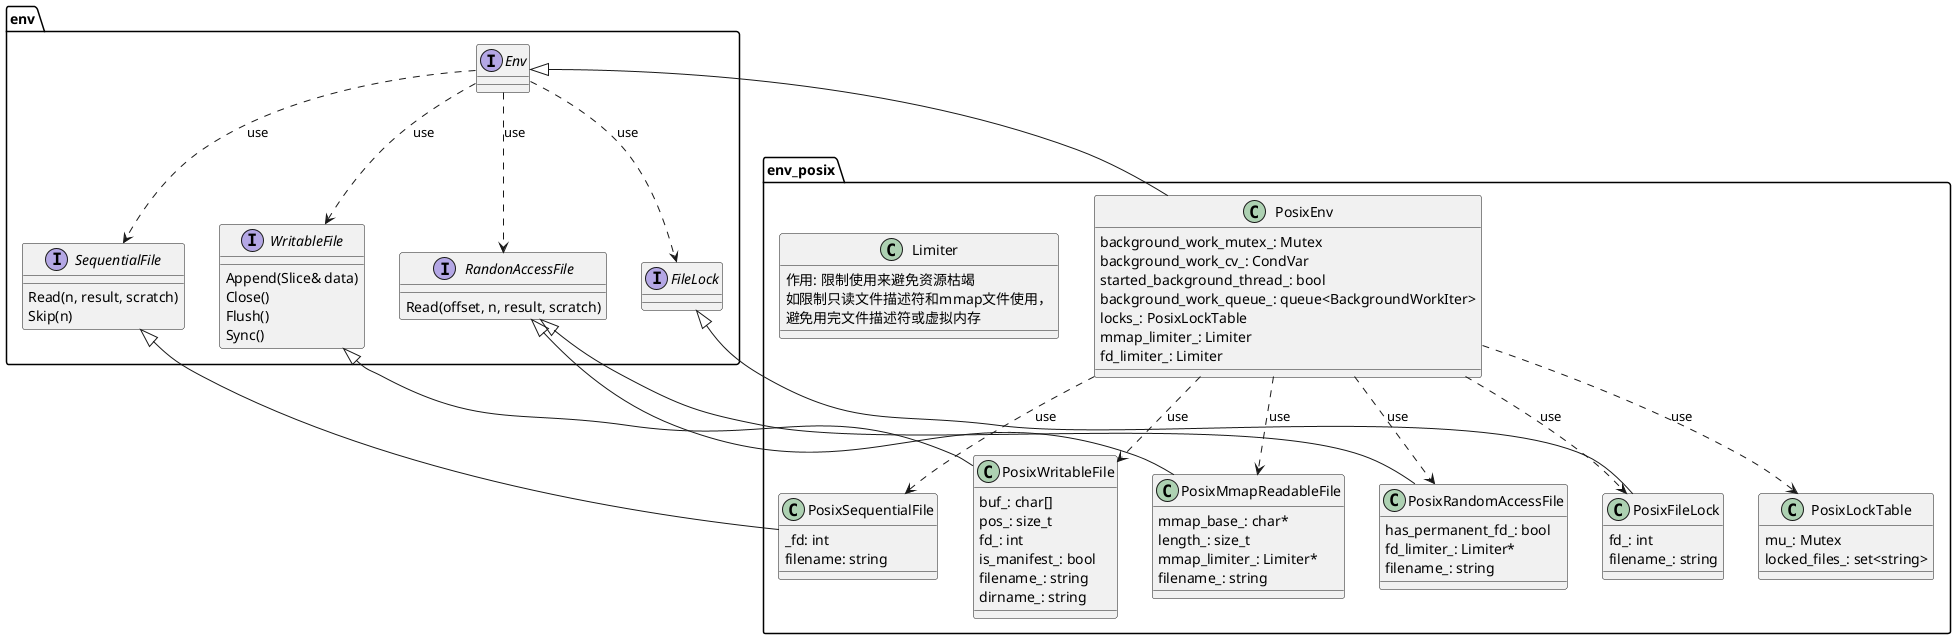 @startuml
'https://plantuml.com/class-diagram

package env {

    interface Env {
    
    }
    
    interface SequentialFile {
        Read(n, result, scratch)
        Skip(n)
    }
    
    interface RandonAccessFile {
        Read(offset, n, result, scratch)
    }
    
    interface WritableFile {
        Append(Slice& data)
        Close()
        Flush()
        Sync()
    }
    
    interface FileLock {
    }

}

package env_posix {

    class PosixEnv {
        background_work_mutex_: Mutex
        background_work_cv_: CondVar
        started_background_thread_: bool
        background_work_queue_: queue<BackgroundWorkIter>
        locks_: PosixLockTable
        mmap_limiter_: Limiter
        fd_limiter_: Limiter
    }
    
    class PosixSequentialFile {
        _fd: int
        filename: string
    }
    
    class PosixRandomAccessFile {
        has_permanent_fd_: bool
        fd_limiter_: Limiter*
        filename_: string
    }
    
    class PosixMmapReadableFile {
        mmap_base_: char*
        length_: size_t
        mmap_limiter_: Limiter*
        filename_: string
    }
    
    class PosixWritableFile {
        buf_: char[]
        pos_: size_t
        fd_: int
        is_manifest_: bool
        filename_: string
        dirname_: string
    }
    
    class PosixFileLock {
        fd_: int
        filename_: string
    }
    
    class PosixLockTable {
        mu_: Mutex
        locked_files_: set<string>
    }
    
    class Limiter {
        作用: 限制使用来避免资源枯竭
        如限制只读文件描述符和mmap文件使用，
        避免用完文件描述符或虚拟内存
    }

}

Env <|-- PosixEnv
SequentialFile <|-- PosixSequentialFile
RandonAccessFile <|-- PosixRandomAccessFile
RandonAccessFile <|-- PosixMmapReadableFile
WritableFile <|-- PosixWritableFile
FileLock <|-- PosixFileLock

Env ..> SequentialFile: use
Env ..> RandonAccessFile: use
Env ..> WritableFile: use
Env ..> FileLock: use

PosixEnv ..> PosixSequentialFile: use
PosixEnv ..> PosixRandomAccessFile: use
PosixEnv ..> PosixMmapReadableFile: use
PosixEnv ..> PosixWritableFile: use
PosixEnv ..> PosixFileLock: use
PosixEnv ..> PosixLockTable: use

'辅助布局，无关联含义
PosixMmapReadableFile -[hidden] PosixRandomAccessFile

@enduml